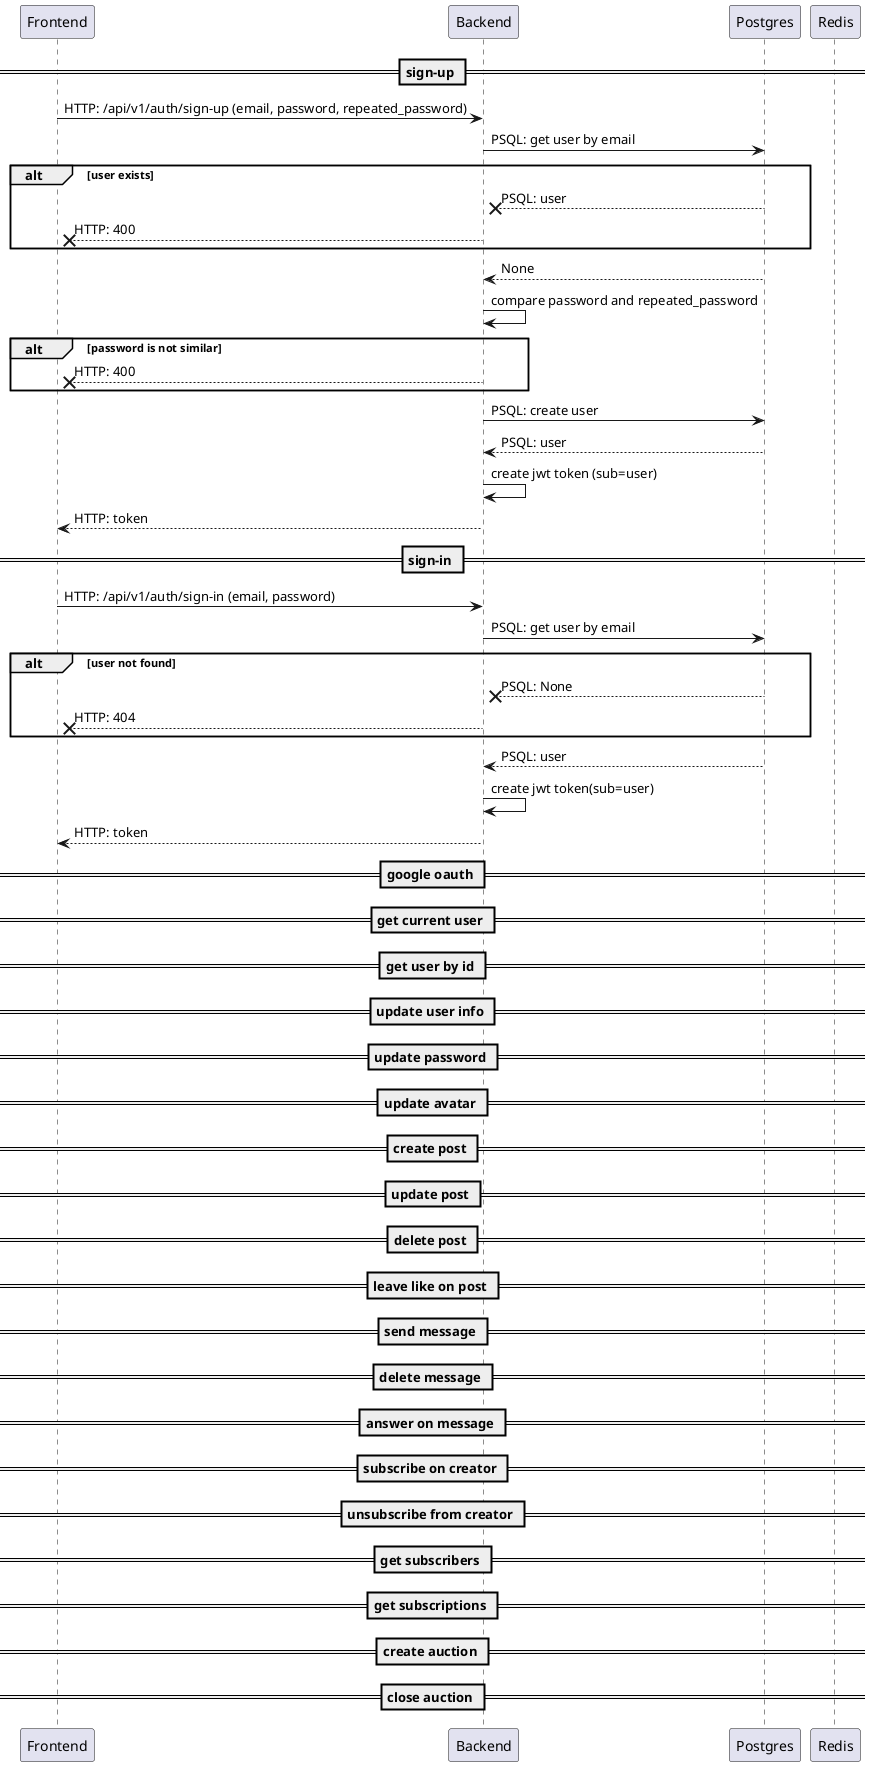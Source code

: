 @startuml
participant Frontend
participant Backend
participant Postgres
participant Redis

== sign-up ==
Frontend -> Backend: HTTP: /api/v1/auth/sign-up (email, password, repeated_password)
Backend -> Postgres: PSQL: get user by email
alt user exists
Postgres --x Backend: PSQL: user
Backend --x Frontend: HTTP: 400
end alt
Postgres --> Backend: None
Backend -> Backend: compare password and repeated_password
alt password is not similar
Backend --x Frontend: HTTP: 400
end alt
Backend -> Postgres: PSQL: create user
Postgres --> Backend: PSQL: user
Backend -> Backend: create jwt token (sub=user)
Backend --> Frontend: HTTP: token

== sign-in ==
Frontend -> Backend: HTTP: /api/v1/auth/sign-in (email, password)
Backend -> Postgres: PSQL: get user by email
alt user not found
Postgres --x Backend: PSQL: None
Backend --x Frontend: HTTP: 404
end alt
Postgres --> Backend: PSQL: user
Backend -> Backend: create jwt token(sub=user)
Backend --> Frontend: HTTP: token

== google oauth ==
== get current user ==
== get user by id ==
== update user info ==
== update password ==
== update avatar ==
== create post ==
== update post ==
== delete post ==
== leave like on post ==
== send message ==
== delete message ==
== answer on message ==
== subscribe on creator ==
== unsubscribe from creator ==
== get subscribers ==
== get subscriptions ==
== create auction ==
== close auction ==
@enduml